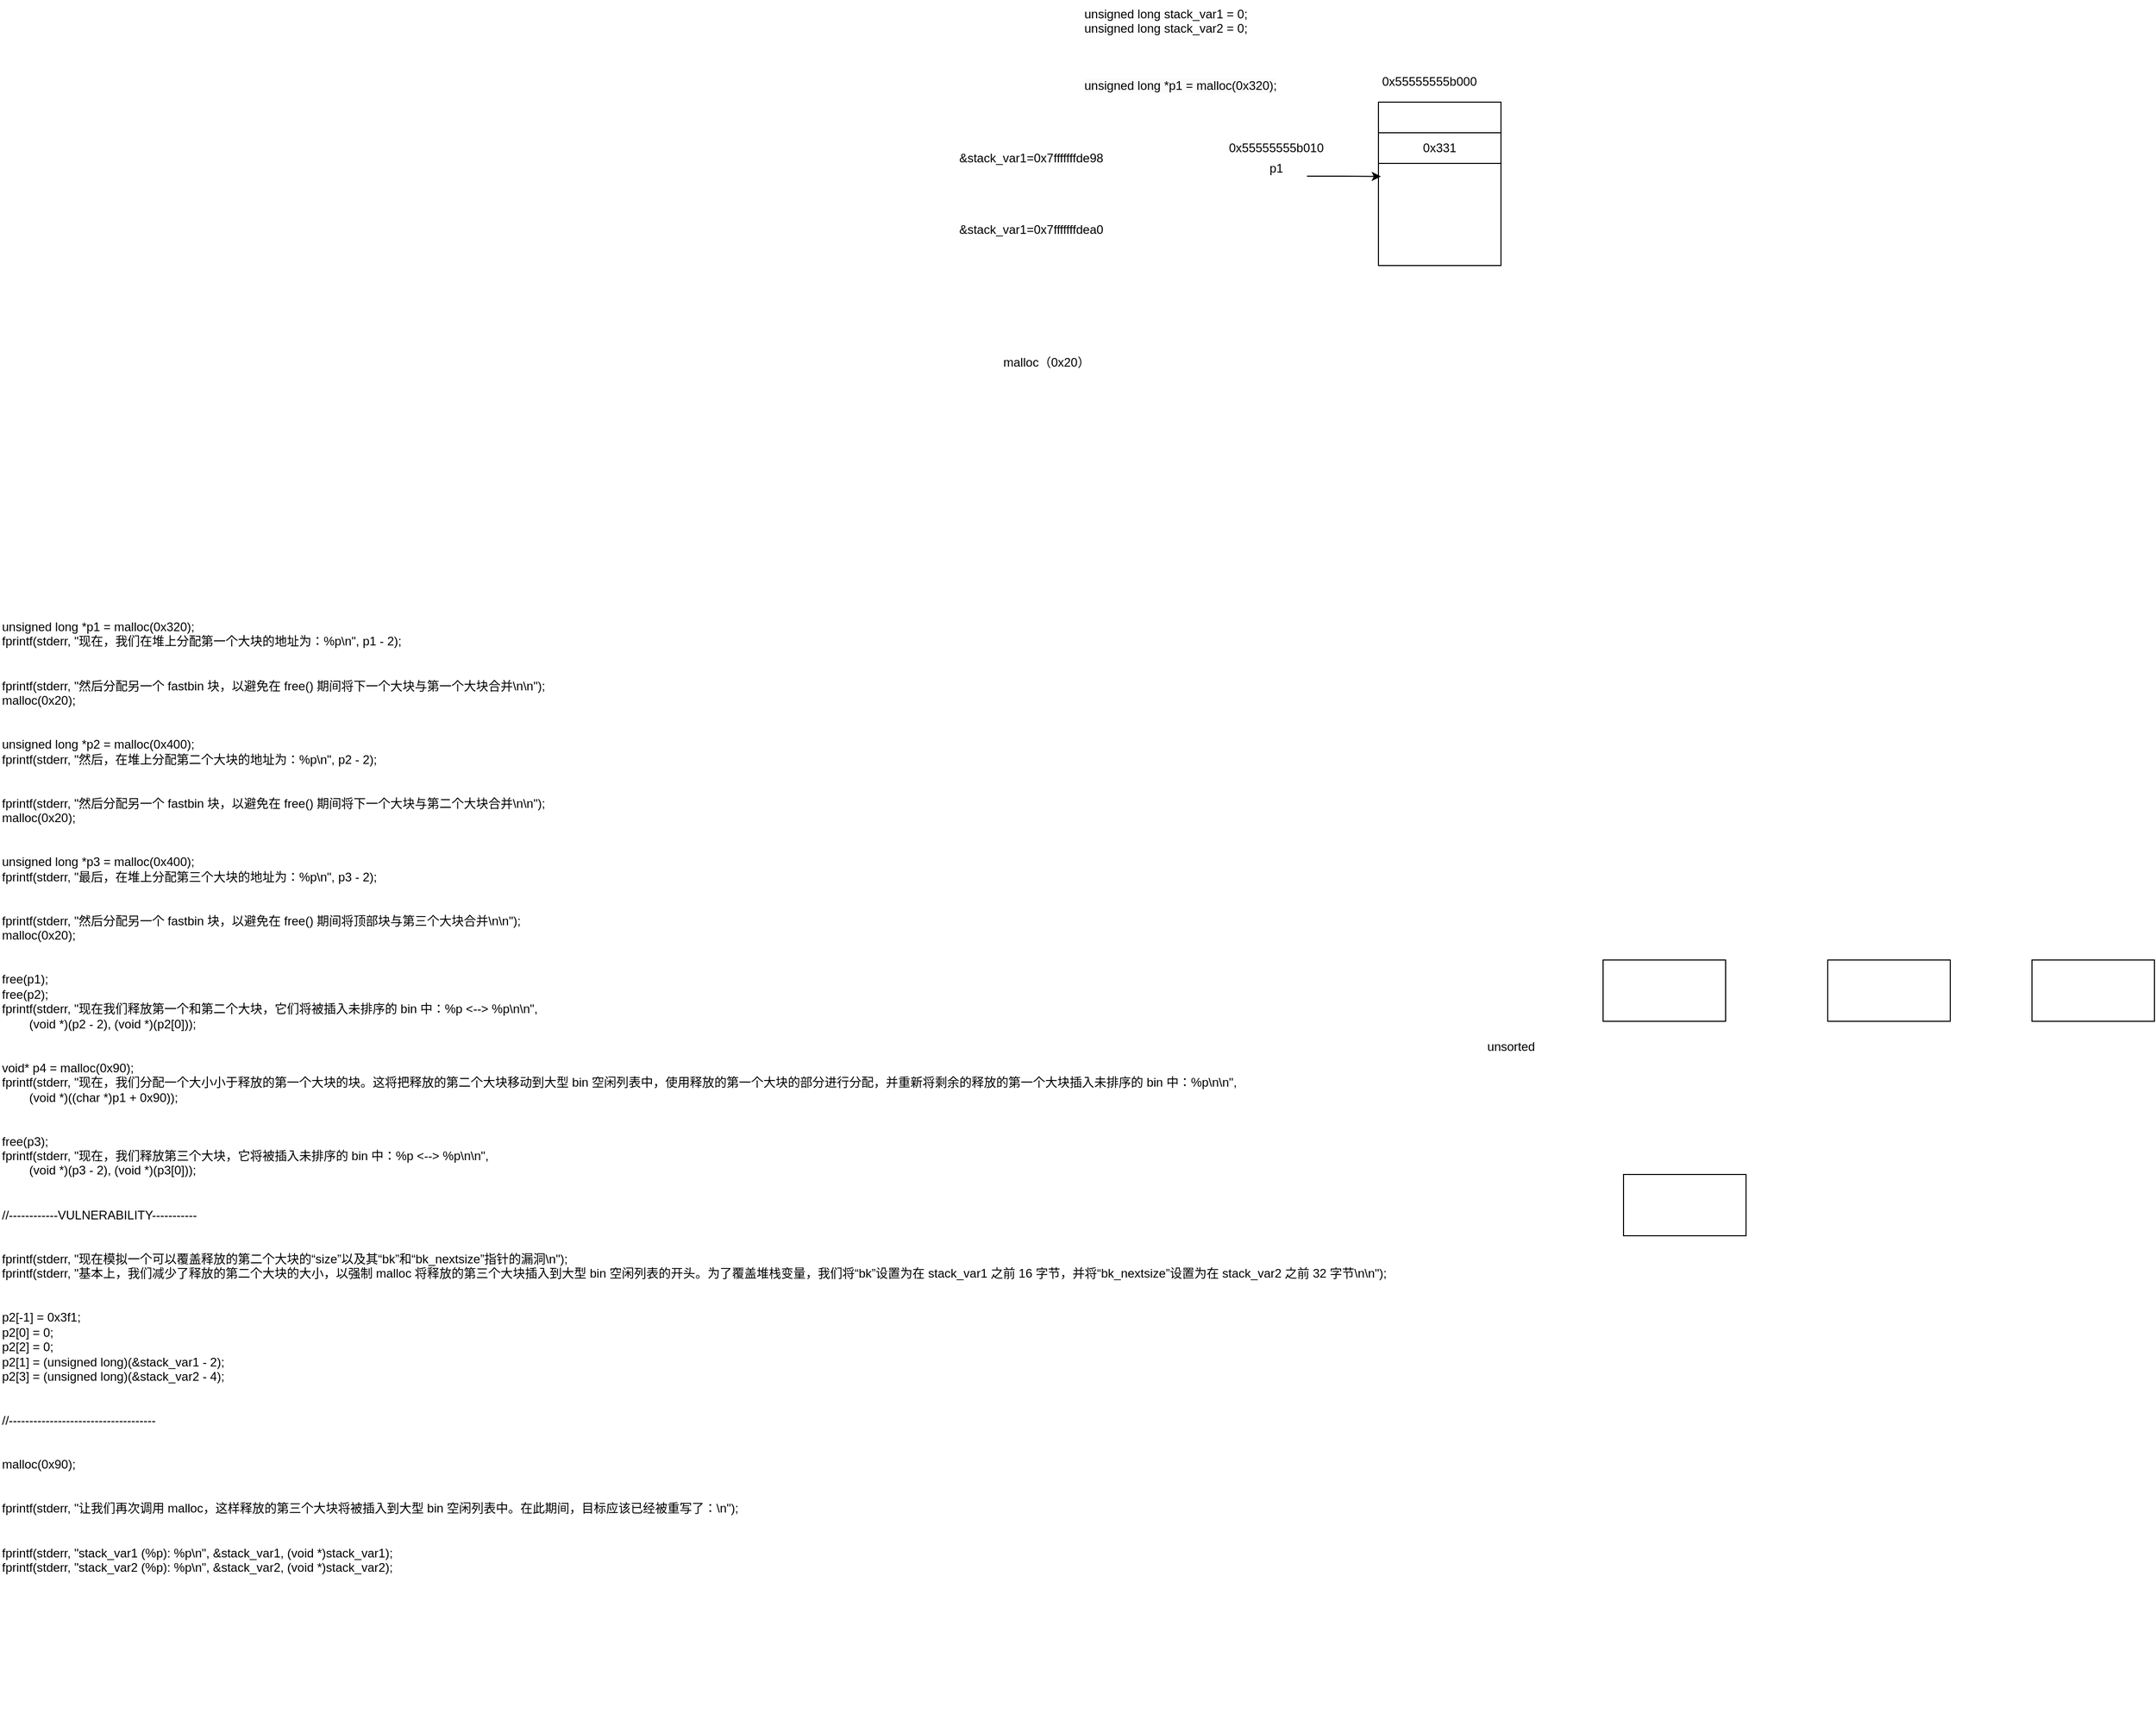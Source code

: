 <mxfile version="23.1.1" type="github">
  <diagram name="第 1 页" id="StGOxZ_9_frYLXdIoDuh">
    <mxGraphModel dx="2331" dy="399" grid="1" gridSize="10" guides="1" tooltips="1" connect="1" arrows="1" fold="1" page="1" pageScale="1" pageWidth="827" pageHeight="1169" math="0" shadow="0">
      <root>
        <mxCell id="0" />
        <mxCell id="1" parent="0" />
        <mxCell id="g7S3FFpujZysDaOgMtKl-1" value="unsigned long stack_var1 = 0;&#xa;unsigned long stack_var2 = 0;" style="text;whiteSpace=wrap;" parent="1" vertex="1">
          <mxGeometry x="10" y="50" width="190" height="40" as="geometry" />
        </mxCell>
        <mxCell id="g7S3FFpujZysDaOgMtKl-2" value="unsigned long *p1 = malloc(0x320);&#xa;fprintf(stderr, &quot;现在，我们在堆上分配第一个大块的地址为：%p\n&quot;, p1 - 2);&#xa;&#xa;&#xa;fprintf(stderr, &quot;然后分配另一个 fastbin 块，以避免在 free() 期间将下一个大块与第一个大块合并\n\n&quot;);&#xa;malloc(0x20);&#xa;&#xa;&#xa;unsigned long *p2 = malloc(0x400);&#xa;fprintf(stderr, &quot;然后，在堆上分配第二个大块的地址为：%p\n&quot;, p2 - 2);&#xa;&#xa;&#xa;fprintf(stderr, &quot;然后分配另一个 fastbin 块，以避免在 free() 期间将下一个大块与第二个大块合并\n\n&quot;);&#xa;malloc(0x20);&#xa;&#xa;&#xa;unsigned long *p3 = malloc(0x400);&#xa;fprintf(stderr, &quot;最后，在堆上分配第三个大块的地址为：%p\n&quot;, p3 - 2);&#xa;&#xa;&#xa;fprintf(stderr, &quot;然后分配另一个 fastbin 块，以避免在 free() 期间将顶部块与第三个大块合并\n\n&quot;);&#xa;malloc(0x20);&#xa;&#xa;&#xa;free(p1);&#xa;free(p2);&#xa;fprintf(stderr, &quot;现在我们释放第一个和第二个大块，它们将被插入未排序的 bin 中：%p &lt;--&gt; %p\n\n&quot;,&#xa;        (void *)(p2 - 2), (void *)(p2[0]));&#xa;&#xa;&#xa;void* p4 = malloc(0x90);&#xa;fprintf(stderr, &quot;现在，我们分配一个大小小于释放的第一个大块的块。这将把释放的第二个大块移动到大型 bin 空闲列表中，使用释放的第一个大块的部分进行分配，并重新将剩余的释放的第一个大块插入未排序的 bin 中：%p\n\n&quot;,&#xa;        (void *)((char *)p1 + 0x90));&#xa;&#xa;&#xa;free(p3);&#xa;fprintf(stderr, &quot;现在，我们释放第三个大块，它将被插入未排序的 bin 中：%p &lt;--&gt; %p\n\n&quot;,&#xa;        (void *)(p3 - 2), (void *)(p3[0]));&#xa;&#xa;&#xa;//------------VULNERABILITY-----------&#xa;&#xa;&#xa;fprintf(stderr, &quot;现在模拟一个可以覆盖释放的第二个大块的“size”以及其“bk”和“bk_nextsize”指针的漏洞\n&quot;);&#xa;fprintf(stderr, &quot;基本上，我们减少了释放的第二个大块的大小，以强制 malloc 将释放的第三个大块插入到大型 bin 空闲列表的开头。为了覆盖堆栈变量，我们将“bk”设置为在 stack_var1 之前 16 字节，并将“bk_nextsize”设置为在 stack_var2 之前 32 字节\n\n&quot;);&#xa;&#xa;&#xa;p2[-1] = 0x3f1;&#xa;p2[0] = 0;&#xa;p2[2] = 0;&#xa;p2[1] = (unsigned long)(&amp;stack_var1 - 2);&#xa;p2[3] = (unsigned long)(&amp;stack_var2 - 4);&#xa;&#xa;&#xa;//------------------------------------&#xa;&#xa;&#xa;malloc(0x90);&#xa;&#xa;&#xa;fprintf(stderr, &quot;让我们再次调用 malloc，这样释放的第三个大块将被插入到大型 bin 空闲列表中。在此期间，目标应该已经被重写了：\n&quot;);&#xa;&#xa;&#xa;fprintf(stderr, &quot;stack_var1 (%p): %p\n&quot;, &amp;stack_var1, (void *)stack_var1);&#xa;fprintf(stderr, &quot;stack_var2 (%p): %p\n&quot;, &amp;stack_var2, (void *)stack_var2);" style="text;whiteSpace=wrap;" parent="1" vertex="1">
          <mxGeometry x="-1050" y="650" width="1460" height="1090" as="geometry" />
        </mxCell>
        <mxCell id="g7S3FFpujZysDaOgMtKl-3" value="&lt;span style=&quot;color: rgb(0, 0, 0); font-family: Helvetica; font-size: 12px; font-style: normal; font-variant-ligatures: normal; font-variant-caps: normal; font-weight: 400; letter-spacing: normal; orphans: 2; text-align: left; text-indent: 0px; text-transform: none; widows: 2; word-spacing: 0px; -webkit-text-stroke-width: 0px; background-color: rgb(251, 251, 251); text-decoration-thickness: initial; text-decoration-style: initial; text-decoration-color: initial; float: none; display: inline !important;&quot;&gt;unsigned long *p1 = malloc(0x320);&lt;/span&gt;" style="text;whiteSpace=wrap;html=1;" parent="1" vertex="1">
          <mxGeometry x="10" y="120" width="210" height="40" as="geometry" />
        </mxCell>
        <mxCell id="g7S3FFpujZysDaOgMtKl-4" value="" style="rounded=0;whiteSpace=wrap;html=1;" parent="1" vertex="1">
          <mxGeometry x="540" y="1200" width="120" height="60" as="geometry" />
        </mxCell>
        <mxCell id="g7S3FFpujZysDaOgMtKl-5" value="" style="rounded=0;whiteSpace=wrap;html=1;" parent="1" vertex="1">
          <mxGeometry x="520" y="990" width="120" height="60" as="geometry" />
        </mxCell>
        <mxCell id="g7S3FFpujZysDaOgMtKl-6" value="" style="rounded=0;whiteSpace=wrap;html=1;" parent="1" vertex="1">
          <mxGeometry x="940" y="990" width="120" height="60" as="geometry" />
        </mxCell>
        <mxCell id="g7S3FFpujZysDaOgMtKl-7" value="" style="rounded=0;whiteSpace=wrap;html=1;" parent="1" vertex="1">
          <mxGeometry x="740" y="990" width="120" height="60" as="geometry" />
        </mxCell>
        <mxCell id="g7S3FFpujZysDaOgMtKl-8" value="unsorted" style="text;strokeColor=none;align=center;fillColor=none;html=1;verticalAlign=middle;whiteSpace=wrap;rounded=0;" parent="1" vertex="1">
          <mxGeometry x="400" y="1060" width="60" height="30" as="geometry" />
        </mxCell>
        <mxCell id="Vp2Y29IAKWfL_nbuRybc-1" value="p1" style="text;strokeColor=none;align=center;fillColor=none;html=1;verticalAlign=middle;whiteSpace=wrap;rounded=0;" vertex="1" parent="1">
          <mxGeometry x="170" y="200" width="60" height="30" as="geometry" />
        </mxCell>
        <mxCell id="Vp2Y29IAKWfL_nbuRybc-2" value="" style="rounded=0;whiteSpace=wrap;html=1;" vertex="1" parent="1">
          <mxGeometry x="300" y="150" width="120" height="160" as="geometry" />
        </mxCell>
        <mxCell id="Vp2Y29IAKWfL_nbuRybc-4" value="" style="rounded=0;whiteSpace=wrap;html=1;" vertex="1" parent="1">
          <mxGeometry x="300" y="150" width="120" height="30" as="geometry" />
        </mxCell>
        <mxCell id="Vp2Y29IAKWfL_nbuRybc-5" value="0x331" style="rounded=0;whiteSpace=wrap;html=1;" vertex="1" parent="1">
          <mxGeometry x="300" y="180" width="120" height="30" as="geometry" />
        </mxCell>
        <mxCell id="Vp2Y29IAKWfL_nbuRybc-6" style="edgeStyle=orthogonalEdgeStyle;rounded=0;orthogonalLoop=1;jettySize=auto;html=1;exitX=1;exitY=0.75;exitDx=0;exitDy=0;entryX=0.02;entryY=0.455;entryDx=0;entryDy=0;entryPerimeter=0;" edge="1" parent="1" source="Vp2Y29IAKWfL_nbuRybc-1" target="Vp2Y29IAKWfL_nbuRybc-2">
          <mxGeometry relative="1" as="geometry" />
        </mxCell>
        <mxCell id="Vp2Y29IAKWfL_nbuRybc-7" value="&amp;amp;stack_var1=0x7fffffffde98" style="text;strokeColor=none;align=center;fillColor=none;html=1;verticalAlign=middle;whiteSpace=wrap;rounded=0;" vertex="1" parent="1">
          <mxGeometry x="-140" y="190" width="200" height="30" as="geometry" />
        </mxCell>
        <mxCell id="Vp2Y29IAKWfL_nbuRybc-8" value="&amp;amp;stack_var1=0x7fffffffdea0" style="text;strokeColor=none;align=center;fillColor=none;html=1;verticalAlign=middle;whiteSpace=wrap;rounded=0;" vertex="1" parent="1">
          <mxGeometry x="-140" y="260" width="200" height="30" as="geometry" />
        </mxCell>
        <mxCell id="Vp2Y29IAKWfL_nbuRybc-9" value="0x55555555b000" style="text;strokeColor=none;align=center;fillColor=none;html=1;verticalAlign=middle;whiteSpace=wrap;rounded=0;" vertex="1" parent="1">
          <mxGeometry x="280" y="120" width="140" height="20" as="geometry" />
        </mxCell>
        <mxCell id="Vp2Y29IAKWfL_nbuRybc-10" value="0x55555555b010" style="text;strokeColor=none;align=center;fillColor=none;html=1;verticalAlign=middle;whiteSpace=wrap;rounded=0;" vertex="1" parent="1">
          <mxGeometry x="130" y="185" width="140" height="20" as="geometry" />
        </mxCell>
        <mxCell id="Vp2Y29IAKWfL_nbuRybc-11" value="malloc（0x20）" style="text;strokeColor=none;align=center;fillColor=none;html=1;verticalAlign=middle;whiteSpace=wrap;rounded=0;" vertex="1" parent="1">
          <mxGeometry x="-70" y="390" width="90" height="30" as="geometry" />
        </mxCell>
      </root>
    </mxGraphModel>
  </diagram>
</mxfile>
